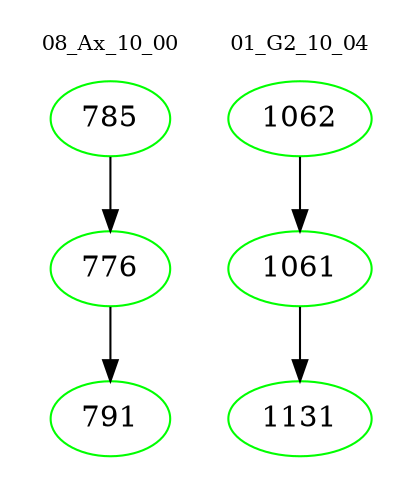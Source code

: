 digraph{
subgraph cluster_0 {
color = white
label = "08_Ax_10_00";
fontsize=10;
T0_785 [label="785", color="green"]
T0_785 -> T0_776 [color="black"]
T0_776 [label="776", color="green"]
T0_776 -> T0_791 [color="black"]
T0_791 [label="791", color="green"]
}
subgraph cluster_1 {
color = white
label = "01_G2_10_04";
fontsize=10;
T1_1062 [label="1062", color="green"]
T1_1062 -> T1_1061 [color="black"]
T1_1061 [label="1061", color="green"]
T1_1061 -> T1_1131 [color="black"]
T1_1131 [label="1131", color="green"]
}
}
